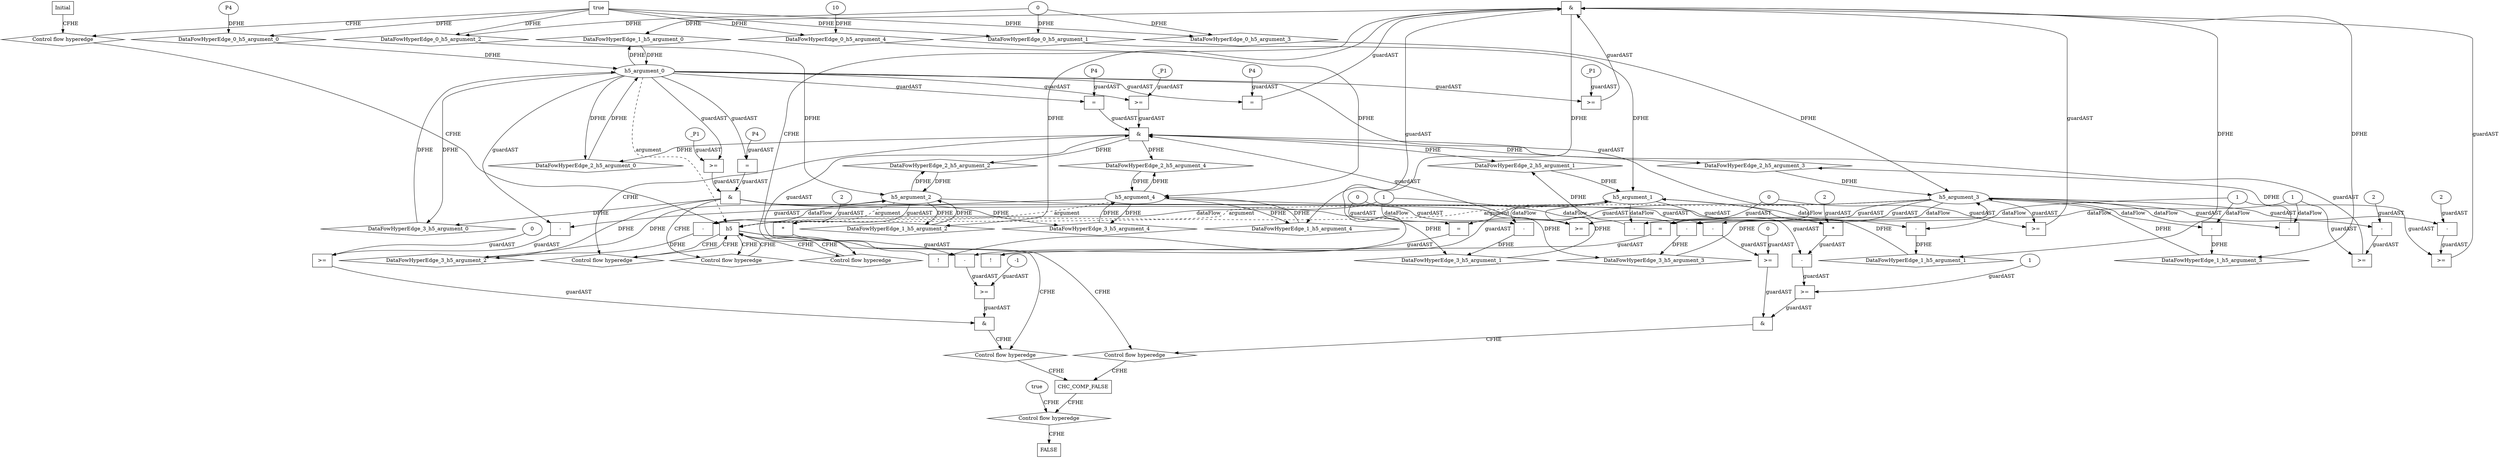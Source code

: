 digraph dag {
"CHC_COMP_FALSE" [label="CHC_COMP_FALSE" nodeName="CHC_COMP_FALSE" class=CONTROL  shape="rect"];
"h5" [label="h5" nodeName="h5" class=CONTROL  shape="rect"];
FALSE [label="FALSE" nodeName=FALSE class=CONTROL  shape="rect"];
Initial [label="Initial" nodeName=Initial class=CONTROL  shape="rect"];
ControlFowHyperEdge_0 [label="Control flow hyperedge" nodeName=ControlFowHyperEdge_0 class=controlFlowHyperEdge shape="diamond"];
"Initial" -> ControlFowHyperEdge_0 [label="CFHE"]
ControlFowHyperEdge_0 -> "h5" [label="CFHE"]
ControlFowHyperEdge_1 [label="Control flow hyperedge" nodeName=ControlFowHyperEdge_1 class=controlFlowHyperEdge shape="diamond"];
"h5" -> ControlFowHyperEdge_1 [label="CFHE"]
ControlFowHyperEdge_1 -> "h5" [label="CFHE"]
ControlFowHyperEdge_2 [label="Control flow hyperedge" nodeName=ControlFowHyperEdge_2 class=controlFlowHyperEdge shape="diamond"];
"h5" -> ControlFowHyperEdge_2 [label="CFHE"]
ControlFowHyperEdge_2 -> "h5" [label="CFHE"]
ControlFowHyperEdge_3 [label="Control flow hyperedge" nodeName=ControlFowHyperEdge_3 class=controlFlowHyperEdge shape="diamond"];
"h5" -> ControlFowHyperEdge_3 [label="CFHE"]
ControlFowHyperEdge_3 -> "h5" [label="CFHE"]
ControlFowHyperEdge_4 [label="Control flow hyperedge" nodeName=ControlFowHyperEdge_4 class=controlFlowHyperEdge shape="diamond"];
"h5" -> ControlFowHyperEdge_4 [label="CFHE"]
ControlFowHyperEdge_4 -> "CHC_COMP_FALSE" [label="CFHE"]
ControlFowHyperEdge_5 [label="Control flow hyperedge" nodeName=ControlFowHyperEdge_5 class=controlFlowHyperEdge shape="diamond"];
"h5" -> ControlFowHyperEdge_5 [label="CFHE"]
ControlFowHyperEdge_5 -> "CHC_COMP_FALSE" [label="CFHE"]
ControlFowHyperEdge_6 [label="Control flow hyperedge" nodeName=ControlFowHyperEdge_6 class=controlFlowHyperEdge shape="diamond"];
"CHC_COMP_FALSE" -> ControlFowHyperEdge_6 [label="CFHE"]
ControlFowHyperEdge_6 -> "FALSE" [label="CFHE"]
"h5_argument_0" [label="h5_argument_0" nodeName=argument0 class=argument  head="h5" shape="oval"];
"h5_argument_0" -> "h5"[label="argument" style="dashed"]
"h5_argument_1" [label="h5_argument_1" nodeName=argument1 class=argument  head="h5" shape="oval"];
"h5_argument_1" -> "h5"[label="argument" style="dashed"]
"h5_argument_2" [label="h5_argument_2" nodeName=argument2 class=argument  head="h5" shape="oval"];
"h5_argument_2" -> "h5"[label="argument" style="dashed"]
"h5_argument_3" [label="h5_argument_3" nodeName=argument3 class=argument  head="h5" shape="oval"];
"h5_argument_3" -> "h5"[label="argument" style="dashed"]
"h5_argument_4" [label="h5_argument_4" nodeName=argument4 class=argument  head="h5" shape="oval"];
"h5_argument_4" -> "h5"[label="argument" style="dashed"]

"true_0" [label="true" nodeName="true_0" class=true shape="rect"];
"true_0" -> "ControlFowHyperEdge_0" [label="CFHE"];
"xxxh5___Initial_0xxxdataFlow_0_node_0" [label="0" nodeName="xxxh5___Initial_0xxxdataFlow_0_node_0" class=IdealInt ];


"xxxh5___Initial_0xxxdataFlow2_node_0" [label="P4" nodeName="xxxh5___Initial_0xxxdataFlow2_node_0" class=symbolicConstant ];

"xxxh5___Initial_0xxxdataFlow3_node_0" [label="10" nodeName="xxxh5___Initial_0xxxdataFlow3_node_0" class=IdealInt ];


"xxxh5___h5_1xxx_and" [label="&" nodeName="xxxh5___h5_1xxx_and" class=Operator shape="rect"];
"xxxh5___h5_1xxxguard_0_node_0" [label="=" nodeName="xxxh5___h5_1xxxguard_0_node_0" class=Operator  shape="rect"];
"xxxh5___h5_1xxxguard_0_node_1" [label="P4" nodeName="xxxh5___h5_1xxxguard_0_node_1" class=symbolicConstant ];
"xxxh5___h5_1xxxguard_0_node_1" -> "xxxh5___h5_1xxxguard_0_node_0"[label="guardAST"]
"h5_argument_0" -> "xxxh5___h5_1xxxguard_0_node_0"[label="guardAST"]

"xxxh5___h5_1xxxguard_0_node_0" -> "xxxh5___h5_1xxx_and" [label="guardAST"];
"xxxh5___h5_1xxxguard1_node_0" [label=">=" nodeName="xxxh5___h5_1xxxguard1_node_0" class=Operator  shape="rect"];
"xxxh5___h5_1xxxguard1_node_2" [label="_P1" nodeName="xxxh5___h5_1xxxguard1_node_2" class=symbolicConstant ];
"h5_argument_0" -> "xxxh5___h5_1xxxguard1_node_0"[label="guardAST"]
"xxxh5___h5_1xxxguard1_node_2" -> "xxxh5___h5_1xxxguard1_node_0"[label="guardAST"]

"xxxh5___h5_1xxxguard1_node_0" -> "xxxh5___h5_1xxx_and" [label="guardAST"];
"xxxh5___h5_1xxxguard4_node_0" [label="!" nodeName="xxxh5___h5_1xxxguard4_node_0" class=Operator shape="rect"];
"xxxh5___h5_1xxxguard4_node_1" [label="=" nodeName="xxxh5___h5_1xxxguard4_node_1" class=Operator  shape="rect"];
"xxxh5___h5_1xxxguard4_node_1" -> "xxxh5___h5_1xxxguard4_node_0"[label="guardAST"]
"h5_argument_3" -> "xxxh5___h5_1xxxguard4_node_1"[label="guardAST"]
"xxxh5___h5_1xxxguard2_node_2" -> "xxxh5___h5_1xxxguard4_node_1"[label="guardAST"]

"xxxh5___h5_1xxxguard4_node_0" -> "xxxh5___h5_1xxx_and" [label="guardAST"];
"xxxh5___h5_1xxxguard3_node_0" [label=">=" nodeName="xxxh5___h5_1xxxguard3_node_0" class=Operator  shape="rect"];
"xxxh5___h5_1xxxguard3_node_1" [label="-" nodeName="xxxh5___h5_1xxxguard3_node_1" class= Operator shape="rect"];
"xxxh5___h5_1xxxguard3_node_2" [label="2" nodeName="xxxh5___h5_1xxxguard3_node_2" class=IdealInt ];
"xxxh5___h5_1xxxguard3_node_1" -> "xxxh5___h5_1xxxguard3_node_0"[label="guardAST"]
"xxxh5___h5_1xxxdataFlow_0_node_2" -> "xxxh5___h5_1xxxguard3_node_0"[label="guardAST"]
"xxxh5___h5_1xxxguard3_node_2" -> "xxxh5___h5_1xxxguard3_node_1"[label="guardAST"]
"h5_argument_3" -> "xxxh5___h5_1xxxguard3_node_1"[label="guardAST"]

"xxxh5___h5_1xxxguard3_node_0" -> "xxxh5___h5_1xxx_and" [label="guardAST"];
"xxxh5___h5_1xxxguard2_node_0" [label=">=" nodeName="xxxh5___h5_1xxxguard2_node_0" class=Operator  shape="rect"];
"xxxh5___h5_1xxxguard2_node_2" [label="0" nodeName="xxxh5___h5_1xxxguard2_node_2" class=IdealInt ];
"h5_argument_3" -> "xxxh5___h5_1xxxguard2_node_0"[label="guardAST"]
"xxxh5___h5_1xxxguard2_node_2" -> "xxxh5___h5_1xxxguard2_node_0"[label="guardAST"]

"xxxh5___h5_1xxxguard2_node_0" -> "xxxh5___h5_1xxx_and" [label="guardAST"];
"xxxh5___h5_1xxx_and" -> "ControlFowHyperEdge_1" [label="CFHE"];
"xxxh5___h5_1xxxdataFlow_0_node_0" [label="-" nodeName="xxxh5___h5_1xxxdataFlow_0_node_0" class= Operator shape="rect"];
"xxxh5___h5_1xxxdataFlow_0_node_2" [label="1" nodeName="xxxh5___h5_1xxxdataFlow_0_node_2" class=IdealInt ];
"h5_argument_3" -> "xxxh5___h5_1xxxdataFlow_0_node_0"[label="dataFlow"]
"xxxh5___h5_1xxxdataFlow_0_node_2" -> "xxxh5___h5_1xxxdataFlow_0_node_0"[label="dataFlow"]

"xxxh5___h5_1xxxdataFlow1_node_0" [label="-" nodeName="xxxh5___h5_1xxxdataFlow1_node_0" class= Operator shape="rect"];
"h5_argument_1" -> "xxxh5___h5_1xxxdataFlow1_node_0"[label="dataFlow"]
"xxxh5___h5_1xxxdataFlow_0_node_2" -> "xxxh5___h5_1xxxdataFlow1_node_0"[label="dataFlow"]

"xxxh5___h5_2xxx_and" [label="&" nodeName="xxxh5___h5_2xxx_and" class=Operator shape="rect"];
"xxxh5___h5_2xxxguard4_node_0" [label="!" nodeName="xxxh5___h5_2xxxguard4_node_0" class=Operator shape="rect"];
"xxxh5___h5_2xxxguard4_node_1" [label="=" nodeName="xxxh5___h5_2xxxguard4_node_1" class=Operator  shape="rect"];
"xxxh5___h5_2xxxguard4_node_1" -> "xxxh5___h5_2xxxguard4_node_0"[label="guardAST"]
"h5_argument_3" -> "xxxh5___h5_2xxxguard4_node_1"[label="guardAST"]
"xxxh5___h5_2xxxguard2_node_2" -> "xxxh5___h5_2xxxguard4_node_1"[label="guardAST"]

"xxxh5___h5_2xxxguard4_node_0" -> "xxxh5___h5_2xxx_and" [label="guardAST"];
"xxxh5___h5_2xxxguard3_node_0" [label=">=" nodeName="xxxh5___h5_2xxxguard3_node_0" class=Operator  shape="rect"];
"xxxh5___h5_2xxxguard3_node_1" [label="-" nodeName="xxxh5___h5_2xxxguard3_node_1" class= Operator shape="rect"];
"xxxh5___h5_2xxxguard3_node_2" [label="2" nodeName="xxxh5___h5_2xxxguard3_node_2" class=IdealInt ];
"xxxh5___h5_2xxxguard3_node_1" -> "xxxh5___h5_2xxxguard3_node_0"[label="guardAST"]
"xxxh5___h5_2xxxdataFlow_0_node_2" -> "xxxh5___h5_2xxxguard3_node_0"[label="guardAST"]
"xxxh5___h5_2xxxguard3_node_2" -> "xxxh5___h5_2xxxguard3_node_1"[label="guardAST"]
"h5_argument_3" -> "xxxh5___h5_2xxxguard3_node_1"[label="guardAST"]

"xxxh5___h5_2xxxguard3_node_0" -> "xxxh5___h5_2xxx_and" [label="guardAST"];
"xxxh5___h5_2xxxguard_0_node_0" [label="=" nodeName="xxxh5___h5_2xxxguard_0_node_0" class=Operator  shape="rect"];
"xxxh5___h5_2xxxguard_0_node_1" [label="P4" nodeName="xxxh5___h5_2xxxguard_0_node_1" class=symbolicConstant ];
"xxxh5___h5_2xxxguard_0_node_1" -> "xxxh5___h5_2xxxguard_0_node_0"[label="guardAST"]
"h5_argument_0" -> "xxxh5___h5_2xxxguard_0_node_0"[label="guardAST"]

"xxxh5___h5_2xxxguard_0_node_0" -> "xxxh5___h5_2xxx_and" [label="guardAST"];
"xxxh5___h5_2xxxguard2_node_0" [label=">=" nodeName="xxxh5___h5_2xxxguard2_node_0" class=Operator  shape="rect"];
"xxxh5___h5_2xxxguard2_node_2" [label="0" nodeName="xxxh5___h5_2xxxguard2_node_2" class=IdealInt ];
"h5_argument_3" -> "xxxh5___h5_2xxxguard2_node_0"[label="guardAST"]
"xxxh5___h5_2xxxguard2_node_2" -> "xxxh5___h5_2xxxguard2_node_0"[label="guardAST"]

"xxxh5___h5_2xxxguard2_node_0" -> "xxxh5___h5_2xxx_and" [label="guardAST"];
"xxxh5___h5_2xxxguard1_node_0" [label=">=" nodeName="xxxh5___h5_2xxxguard1_node_0" class=Operator  shape="rect"];
"xxxh5___h5_2xxxguard1_node_2" [label="_P1" nodeName="xxxh5___h5_2xxxguard1_node_2" class=symbolicConstant ];
"h5_argument_0" -> "xxxh5___h5_2xxxguard1_node_0"[label="guardAST"]
"xxxh5___h5_2xxxguard1_node_2" -> "xxxh5___h5_2xxxguard1_node_0"[label="guardAST"]

"xxxh5___h5_2xxxguard1_node_0" -> "xxxh5___h5_2xxx_and" [label="guardAST"];
"xxxh5___h5_2xxx_and" -> "ControlFowHyperEdge_2" [label="CFHE"];
"xxxh5___h5_2xxxdataFlow_0_node_0" [label="-" nodeName="xxxh5___h5_2xxxdataFlow_0_node_0" class= Operator shape="rect"];
"xxxh5___h5_2xxxdataFlow_0_node_2" [label="1" nodeName="xxxh5___h5_2xxxdataFlow_0_node_2" class=IdealInt ];
"h5_argument_3" -> "xxxh5___h5_2xxxdataFlow_0_node_0"[label="dataFlow"]
"xxxh5___h5_2xxxdataFlow_0_node_2" -> "xxxh5___h5_2xxxdataFlow_0_node_0"[label="dataFlow"]

"xxxh5___h5_2xxxdataFlow1_node_0" [label="-" nodeName="xxxh5___h5_2xxxdataFlow1_node_0" class= Operator shape="rect"];
"h5_argument_1" -> "xxxh5___h5_2xxxdataFlow1_node_0"[label="dataFlow"]
"xxxh5___h5_2xxxdataFlow_0_node_2" -> "xxxh5___h5_2xxxdataFlow1_node_0"[label="dataFlow"]

"xxxh5___h5_3xxx_and" [label="&" nodeName="xxxh5___h5_3xxx_and" class=Operator shape="rect"];
"xxxh5___h5_3xxxguard_0_node_0" [label=">=" nodeName="xxxh5___h5_3xxxguard_0_node_0" class=Operator  shape="rect"];
"xxxh5___h5_3xxxguard_0_node_2" [label="_P1" nodeName="xxxh5___h5_3xxxguard_0_node_2" class=symbolicConstant ];
"h5_argument_0" -> "xxxh5___h5_3xxxguard_0_node_0"[label="guardAST"]
"xxxh5___h5_3xxxguard_0_node_2" -> "xxxh5___h5_3xxxguard_0_node_0"[label="guardAST"]

"xxxh5___h5_3xxxguard_0_node_0" -> "xxxh5___h5_3xxx_and" [label="guardAST"];
"xxxh5___h5_3xxxguard1_node_0" [label="=" nodeName="xxxh5___h5_3xxxguard1_node_0" class=Operator  shape="rect"];
"xxxh5___h5_3xxxguard1_node_1" [label="P4" nodeName="xxxh5___h5_3xxxguard1_node_1" class=symbolicConstant ];
"xxxh5___h5_3xxxguard1_node_1" -> "xxxh5___h5_3xxxguard1_node_0"[label="guardAST"]
"h5_argument_0" -> "xxxh5___h5_3xxxguard1_node_0"[label="guardAST"]

"xxxh5___h5_3xxxguard1_node_0" -> "xxxh5___h5_3xxx_and" [label="guardAST"];
"xxxh5___h5_3xxx_and" -> "ControlFowHyperEdge_3" [label="CFHE"];
"xxxh5___h5_3xxxdataFlow_0_node_0" [label="-" nodeName="xxxh5___h5_3xxxdataFlow_0_node_0" class= Operator shape="rect"];
"xxxh5___h5_3xxxdataFlow_0_node_2" [label="1" nodeName="xxxh5___h5_3xxxdataFlow_0_node_2" class=IdealInt ];
"h5_argument_3" -> "xxxh5___h5_3xxxdataFlow_0_node_0"[label="dataFlow"]
"xxxh5___h5_3xxxdataFlow_0_node_2" -> "xxxh5___h5_3xxxdataFlow_0_node_0"[label="dataFlow"]

"xxxh5___h5_3xxxdataFlow1_node_0" [label="-" nodeName="xxxh5___h5_3xxxdataFlow1_node_0" class= Operator shape="rect"];
"h5_argument_1" -> "xxxh5___h5_3xxxdataFlow1_node_0"[label="dataFlow"]
"xxxh5___h5_3xxxdataFlow_0_node_2" -> "xxxh5___h5_3xxxdataFlow1_node_0"[label="dataFlow"]

"xxxh5___h5_3xxxdataFlow2_node_0" [label="-" nodeName="xxxh5___h5_3xxxdataFlow2_node_0" class= Operator shape="rect"];
"h5_argument_2" -> "xxxh5___h5_3xxxdataFlow2_node_0"[label="dataFlow"]
"xxxh5___h5_3xxxdataFlow_0_node_2" -> "xxxh5___h5_3xxxdataFlow2_node_0"[label="dataFlow"]

"xxxCHC_COMP_FALSE___h5_4xxx_and" [label="&" nodeName="xxxCHC_COMP_FALSE___h5_4xxx_and" class=Operator shape="rect"];
"xxxCHC_COMP_FALSE___h5_4xxxguard_0_node_0" [label=">=" nodeName="xxxCHC_COMP_FALSE___h5_4xxxguard_0_node_0" class=Operator  shape="rect"];
"xxxCHC_COMP_FALSE___h5_4xxxguard_0_node_1" [label="-1" nodeName="xxxCHC_COMP_FALSE___h5_4xxxguard_0_node_1" class=IdealInt ];
"xxxCHC_COMP_FALSE___h5_4xxxguard_0_node_2" [label="-" nodeName="xxxCHC_COMP_FALSE___h5_4xxxguard_0_node_2" class= Operator shape="rect"];
"xxxCHC_COMP_FALSE___h5_4xxxguard_0_node_4" [label="*" nodeName="xxxCHC_COMP_FALSE___h5_4xxxguard_0_node_4" class=Operator  shape="rect"];
"xxxCHC_COMP_FALSE___h5_4xxxguard_0_node_5" [label="2" nodeName="xxxCHC_COMP_FALSE___h5_4xxxguard_0_node_5" class=constant ];
"xxxCHC_COMP_FALSE___h5_4xxxguard_0_node_1" -> "xxxCHC_COMP_FALSE___h5_4xxxguard_0_node_0"[label="guardAST"]
"xxxCHC_COMP_FALSE___h5_4xxxguard_0_node_2" -> "xxxCHC_COMP_FALSE___h5_4xxxguard_0_node_0"[label="guardAST"]
"h5_argument_1" -> "xxxCHC_COMP_FALSE___h5_4xxxguard_0_node_2"[label="guardAST"]
"xxxCHC_COMP_FALSE___h5_4xxxguard_0_node_4" -> "xxxCHC_COMP_FALSE___h5_4xxxguard_0_node_2"[label="guardAST"]
"h5_argument_2" -> "xxxCHC_COMP_FALSE___h5_4xxxguard_0_node_4"[label="guardAST"]
"xxxCHC_COMP_FALSE___h5_4xxxguard_0_node_5" -> "xxxCHC_COMP_FALSE___h5_4xxxguard_0_node_4"[label="guardAST"]

"xxxCHC_COMP_FALSE___h5_4xxxguard_0_node_0" -> "xxxCHC_COMP_FALSE___h5_4xxx_and" [label="guardAST"];
"xxxCHC_COMP_FALSE___h5_4xxxguard1_node_0" [label=">=" nodeName="xxxCHC_COMP_FALSE___h5_4xxxguard1_node_0" class=Operator  shape="rect"];
"xxxCHC_COMP_FALSE___h5_4xxxguard1_node_1" [label="0" nodeName="xxxCHC_COMP_FALSE___h5_4xxxguard1_node_1" class=IdealInt ];
"xxxCHC_COMP_FALSE___h5_4xxxguard1_node_2" [label="-" nodeName="xxxCHC_COMP_FALSE___h5_4xxxguard1_node_2" class= Operator shape="rect"];
"xxxCHC_COMP_FALSE___h5_4xxxguard1_node_1" -> "xxxCHC_COMP_FALSE___h5_4xxxguard1_node_0"[label="guardAST"]
"xxxCHC_COMP_FALSE___h5_4xxxguard1_node_2" -> "xxxCHC_COMP_FALSE___h5_4xxxguard1_node_0"[label="guardAST"]
"h5_argument_0" -> "xxxCHC_COMP_FALSE___h5_4xxxguard1_node_2"[label="guardAST"]
"h5_argument_4" -> "xxxCHC_COMP_FALSE___h5_4xxxguard1_node_2"[label="guardAST"]

"xxxCHC_COMP_FALSE___h5_4xxxguard1_node_0" -> "xxxCHC_COMP_FALSE___h5_4xxx_and" [label="guardAST"];
"xxxCHC_COMP_FALSE___h5_4xxx_and" -> "ControlFowHyperEdge_4" [label="CFHE"];
"xxxCHC_COMP_FALSE___h5_5xxx_and" [label="&" nodeName="xxxCHC_COMP_FALSE___h5_5xxx_and" class=Operator shape="rect"];
"xxxCHC_COMP_FALSE___h5_5xxxguard_0_node_0" [label=">=" nodeName="xxxCHC_COMP_FALSE___h5_5xxxguard_0_node_0" class=Operator  shape="rect"];
"xxxCHC_COMP_FALSE___h5_5xxxguard_0_node_1" [label="-" nodeName="xxxCHC_COMP_FALSE___h5_5xxxguard_0_node_1" class= Operator shape="rect"];
"xxxCHC_COMP_FALSE___h5_5xxxguard_0_node_3" [label="*" nodeName="xxxCHC_COMP_FALSE___h5_5xxxguard_0_node_3" class=Operator  shape="rect"];
"xxxCHC_COMP_FALSE___h5_5xxxguard_0_node_4" [label="2" nodeName="xxxCHC_COMP_FALSE___h5_5xxxguard_0_node_4" class=constant ];
"xxxCHC_COMP_FALSE___h5_5xxxguard_0_node_6" [label="1" nodeName="xxxCHC_COMP_FALSE___h5_5xxxguard_0_node_6" class=IdealInt ];
"xxxCHC_COMP_FALSE___h5_5xxxguard_0_node_1" -> "xxxCHC_COMP_FALSE___h5_5xxxguard_0_node_0"[label="guardAST"]
"xxxCHC_COMP_FALSE___h5_5xxxguard_0_node_6" -> "xxxCHC_COMP_FALSE___h5_5xxxguard_0_node_0"[label="guardAST"]
"h5_argument_1" -> "xxxCHC_COMP_FALSE___h5_5xxxguard_0_node_1"[label="guardAST"]
"xxxCHC_COMP_FALSE___h5_5xxxguard_0_node_3" -> "xxxCHC_COMP_FALSE___h5_5xxxguard_0_node_1"[label="guardAST"]
"h5_argument_2" -> "xxxCHC_COMP_FALSE___h5_5xxxguard_0_node_3"[label="guardAST"]
"xxxCHC_COMP_FALSE___h5_5xxxguard_0_node_4" -> "xxxCHC_COMP_FALSE___h5_5xxxguard_0_node_3"[label="guardAST"]

"xxxCHC_COMP_FALSE___h5_5xxxguard_0_node_0" -> "xxxCHC_COMP_FALSE___h5_5xxx_and" [label="guardAST"];
"xxxCHC_COMP_FALSE___h5_5xxxguard1_node_0" [label=">=" nodeName="xxxCHC_COMP_FALSE___h5_5xxxguard1_node_0" class=Operator  shape="rect"];
"xxxCHC_COMP_FALSE___h5_5xxxguard1_node_1" [label="0" nodeName="xxxCHC_COMP_FALSE___h5_5xxxguard1_node_1" class=IdealInt ];
"xxxCHC_COMP_FALSE___h5_5xxxguard1_node_2" [label="-" nodeName="xxxCHC_COMP_FALSE___h5_5xxxguard1_node_2" class= Operator shape="rect"];
"xxxCHC_COMP_FALSE___h5_5xxxguard1_node_1" -> "xxxCHC_COMP_FALSE___h5_5xxxguard1_node_0"[label="guardAST"]
"xxxCHC_COMP_FALSE___h5_5xxxguard1_node_2" -> "xxxCHC_COMP_FALSE___h5_5xxxguard1_node_0"[label="guardAST"]
"h5_argument_0" -> "xxxCHC_COMP_FALSE___h5_5xxxguard1_node_2"[label="guardAST"]
"h5_argument_4" -> "xxxCHC_COMP_FALSE___h5_5xxxguard1_node_2"[label="guardAST"]

"xxxCHC_COMP_FALSE___h5_5xxxguard1_node_0" -> "xxxCHC_COMP_FALSE___h5_5xxx_and" [label="guardAST"];
"xxxCHC_COMP_FALSE___h5_5xxx_and" -> "ControlFowHyperEdge_5" [label="CFHE"];
"xxxFALSE___CHC_COMP_FALSE_6xxxguard_0_node_0" [label="true" nodeName="xxxFALSE___CHC_COMP_FALSE_6xxxguard_0_node_0" class=Constant ];

"xxxFALSE___CHC_COMP_FALSE_6xxxguard_0_node_0" -> "ControlFowHyperEdge_6" [label="CFHE"];
"h5_argument_0" -> "DataFowHyperEdge_1_h5_argument_0"[label="DFHE"]
"DataFowHyperEdge_1_h5_argument_0" [label="DataFowHyperEdge_1_h5_argument_0" nodeName="DataFowHyperEdge_1_h5_argument_0" class=DataFlowHyperedge shape="diamond"];
"DataFowHyperEdge_1_h5_argument_0" -> "h5_argument_0"[label="DFHE"]
"xxxh5___h5_1xxx_and" -> "DataFowHyperEdge_1_h5_argument_0"[label="DFHE"]
"h5_argument_2" -> "DataFowHyperEdge_1_h5_argument_2"[label="DFHE"]
"DataFowHyperEdge_1_h5_argument_2" [label="DataFowHyperEdge_1_h5_argument_2" nodeName="DataFowHyperEdge_1_h5_argument_2" class=DataFlowHyperedge shape="diamond"];
"DataFowHyperEdge_1_h5_argument_2" -> "h5_argument_2"[label="DFHE"]
"xxxh5___h5_1xxx_and" -> "DataFowHyperEdge_1_h5_argument_2"[label="DFHE"]
"h5_argument_4" -> "DataFowHyperEdge_1_h5_argument_4"[label="DFHE"]
"DataFowHyperEdge_1_h5_argument_4" [label="DataFowHyperEdge_1_h5_argument_4" nodeName="DataFowHyperEdge_1_h5_argument_4" class=DataFlowHyperedge shape="diamond"];
"DataFowHyperEdge_1_h5_argument_4" -> "h5_argument_4"[label="DFHE"]
"xxxh5___h5_1xxx_and" -> "DataFowHyperEdge_1_h5_argument_4"[label="DFHE"]
"h5_argument_0" -> "DataFowHyperEdge_2_h5_argument_0"[label="DFHE"]
"DataFowHyperEdge_2_h5_argument_0" [label="DataFowHyperEdge_2_h5_argument_0" nodeName="DataFowHyperEdge_2_h5_argument_0" class=DataFlowHyperedge shape="diamond"];
"DataFowHyperEdge_2_h5_argument_0" -> "h5_argument_0"[label="DFHE"]
"xxxh5___h5_2xxx_and" -> "DataFowHyperEdge_2_h5_argument_0"[label="DFHE"]
"h5_argument_2" -> "DataFowHyperEdge_2_h5_argument_2"[label="DFHE"]
"DataFowHyperEdge_2_h5_argument_2" [label="DataFowHyperEdge_2_h5_argument_2" nodeName="DataFowHyperEdge_2_h5_argument_2" class=DataFlowHyperedge shape="diamond"];
"DataFowHyperEdge_2_h5_argument_2" -> "h5_argument_2"[label="DFHE"]
"xxxh5___h5_2xxx_and" -> "DataFowHyperEdge_2_h5_argument_2"[label="DFHE"]
"h5_argument_4" -> "DataFowHyperEdge_2_h5_argument_4"[label="DFHE"]
"DataFowHyperEdge_2_h5_argument_4" [label="DataFowHyperEdge_2_h5_argument_4" nodeName="DataFowHyperEdge_2_h5_argument_4" class=DataFlowHyperedge shape="diamond"];
"DataFowHyperEdge_2_h5_argument_4" -> "h5_argument_4"[label="DFHE"]
"xxxh5___h5_2xxx_and" -> "DataFowHyperEdge_2_h5_argument_4"[label="DFHE"]
"h5_argument_0" -> "DataFowHyperEdge_3_h5_argument_0"[label="DFHE"]
"DataFowHyperEdge_3_h5_argument_0" [label="DataFowHyperEdge_3_h5_argument_0" nodeName="DataFowHyperEdge_3_h5_argument_0" class=DataFlowHyperedge shape="diamond"];
"DataFowHyperEdge_3_h5_argument_0" -> "h5_argument_0"[label="DFHE"]
"xxxh5___h5_3xxx_and" -> "DataFowHyperEdge_3_h5_argument_0"[label="DFHE"]
"h5_argument_4" -> "DataFowHyperEdge_3_h5_argument_4"[label="DFHE"]
"DataFowHyperEdge_3_h5_argument_4" [label="DataFowHyperEdge_3_h5_argument_4" nodeName="DataFowHyperEdge_3_h5_argument_4" class=DataFlowHyperedge shape="diamond"];
"DataFowHyperEdge_3_h5_argument_4" -> "h5_argument_4"[label="DFHE"]
"xxxh5___h5_3xxx_and" -> "DataFowHyperEdge_3_h5_argument_4"[label="DFHE"]
"DataFowHyperEdge_0_h5_argument_0" [label="DataFowHyperEdge_0_h5_argument_0" nodeName="DataFowHyperEdge_0_h5_argument_0" class=DataFlowHyperedge shape="diamond"];
"DataFowHyperEdge_0_h5_argument_0" -> "h5_argument_0"[label="DFHE"]
"true_0" -> "DataFowHyperEdge_0_h5_argument_0" [label="DFHE"];
"xxxh5___Initial_0xxxdataFlow2_node_0" -> "DataFowHyperEdge_0_h5_argument_0" [label="DFHE"];
"DataFowHyperEdge_0_h5_argument_1" [label="DataFowHyperEdge_0_h5_argument_1" nodeName="DataFowHyperEdge_0_h5_argument_1" class=DataFlowHyperedge shape="diamond"];
"DataFowHyperEdge_0_h5_argument_1" -> "h5_argument_1"[label="DFHE"]
"true_0" -> "DataFowHyperEdge_0_h5_argument_1" [label="DFHE"];
"xxxh5___Initial_0xxxdataFlow_0_node_0" -> "DataFowHyperEdge_0_h5_argument_1" [label="DFHE"];
"DataFowHyperEdge_0_h5_argument_2" [label="DataFowHyperEdge_0_h5_argument_2" nodeName="DataFowHyperEdge_0_h5_argument_2" class=DataFlowHyperedge shape="diamond"];
"DataFowHyperEdge_0_h5_argument_2" -> "h5_argument_2"[label="DFHE"]
"true_0" -> "DataFowHyperEdge_0_h5_argument_2" [label="DFHE"];
"xxxh5___Initial_0xxxdataFlow_0_node_0" -> "DataFowHyperEdge_0_h5_argument_2" [label="DFHE"];
"DataFowHyperEdge_0_h5_argument_3" [label="DataFowHyperEdge_0_h5_argument_3" nodeName="DataFowHyperEdge_0_h5_argument_3" class=DataFlowHyperedge shape="diamond"];
"DataFowHyperEdge_0_h5_argument_3" -> "h5_argument_3"[label="DFHE"]
"true_0" -> "DataFowHyperEdge_0_h5_argument_3" [label="DFHE"];
"xxxh5___Initial_0xxxdataFlow_0_node_0" -> "DataFowHyperEdge_0_h5_argument_3" [label="DFHE"];
"DataFowHyperEdge_0_h5_argument_4" [label="DataFowHyperEdge_0_h5_argument_4" nodeName="DataFowHyperEdge_0_h5_argument_4" class=DataFlowHyperedge shape="diamond"];
"DataFowHyperEdge_0_h5_argument_4" -> "h5_argument_4"[label="DFHE"]
"true_0" -> "DataFowHyperEdge_0_h5_argument_4" [label="DFHE"];
"xxxh5___Initial_0xxxdataFlow3_node_0" -> "DataFowHyperEdge_0_h5_argument_4" [label="DFHE"];
"DataFowHyperEdge_1_h5_argument_1" [label="DataFowHyperEdge_1_h5_argument_1" nodeName="DataFowHyperEdge_1_h5_argument_1" class=DataFlowHyperedge shape="diamond"];
"DataFowHyperEdge_1_h5_argument_1" -> "h5_argument_1"[label="DFHE"]
"xxxh5___h5_1xxx_and" -> "DataFowHyperEdge_1_h5_argument_1"[label="DFHE"]
"xxxh5___h5_1xxxdataFlow1_node_0" -> "DataFowHyperEdge_1_h5_argument_1" [label="DFHE"];
"DataFowHyperEdge_1_h5_argument_3" [label="DataFowHyperEdge_1_h5_argument_3" nodeName="DataFowHyperEdge_1_h5_argument_3" class=DataFlowHyperedge shape="diamond"];
"DataFowHyperEdge_1_h5_argument_3" -> "h5_argument_3"[label="DFHE"]
"xxxh5___h5_1xxx_and" -> "DataFowHyperEdge_1_h5_argument_3"[label="DFHE"]
"xxxh5___h5_1xxxdataFlow_0_node_0" -> "DataFowHyperEdge_1_h5_argument_3" [label="DFHE"];
"DataFowHyperEdge_2_h5_argument_1" [label="DataFowHyperEdge_2_h5_argument_1" nodeName="DataFowHyperEdge_2_h5_argument_1" class=DataFlowHyperedge shape="diamond"];
"DataFowHyperEdge_2_h5_argument_1" -> "h5_argument_1"[label="DFHE"]
"xxxh5___h5_2xxx_and" -> "DataFowHyperEdge_2_h5_argument_1"[label="DFHE"]
"xxxh5___h5_2xxxdataFlow1_node_0" -> "DataFowHyperEdge_2_h5_argument_1" [label="DFHE"];
"DataFowHyperEdge_2_h5_argument_3" [label="DataFowHyperEdge_2_h5_argument_3" nodeName="DataFowHyperEdge_2_h5_argument_3" class=DataFlowHyperedge shape="diamond"];
"DataFowHyperEdge_2_h5_argument_3" -> "h5_argument_3"[label="DFHE"]
"xxxh5___h5_2xxx_and" -> "DataFowHyperEdge_2_h5_argument_3"[label="DFHE"]
"xxxh5___h5_2xxxdataFlow_0_node_0" -> "DataFowHyperEdge_2_h5_argument_3" [label="DFHE"];
"DataFowHyperEdge_3_h5_argument_1" [label="DataFowHyperEdge_3_h5_argument_1" nodeName="DataFowHyperEdge_3_h5_argument_1" class=DataFlowHyperedge shape="diamond"];
"DataFowHyperEdge_3_h5_argument_1" -> "h5_argument_1"[label="DFHE"]
"xxxh5___h5_3xxx_and" -> "DataFowHyperEdge_3_h5_argument_1"[label="DFHE"]
"xxxh5___h5_3xxxdataFlow1_node_0" -> "DataFowHyperEdge_3_h5_argument_1" [label="DFHE"];
"DataFowHyperEdge_3_h5_argument_2" [label="DataFowHyperEdge_3_h5_argument_2" nodeName="DataFowHyperEdge_3_h5_argument_2" class=DataFlowHyperedge shape="diamond"];
"DataFowHyperEdge_3_h5_argument_2" -> "h5_argument_2"[label="DFHE"]
"xxxh5___h5_3xxx_and" -> "DataFowHyperEdge_3_h5_argument_2"[label="DFHE"]
"xxxh5___h5_3xxxdataFlow2_node_0" -> "DataFowHyperEdge_3_h5_argument_2" [label="DFHE"];
"DataFowHyperEdge_3_h5_argument_3" [label="DataFowHyperEdge_3_h5_argument_3" nodeName="DataFowHyperEdge_3_h5_argument_3" class=DataFlowHyperedge shape="diamond"];
"DataFowHyperEdge_3_h5_argument_3" -> "h5_argument_3"[label="DFHE"]
"xxxh5___h5_3xxx_and" -> "DataFowHyperEdge_3_h5_argument_3"[label="DFHE"]
"xxxh5___h5_3xxxdataFlow_0_node_0" -> "DataFowHyperEdge_3_h5_argument_3" [label="DFHE"];




}
